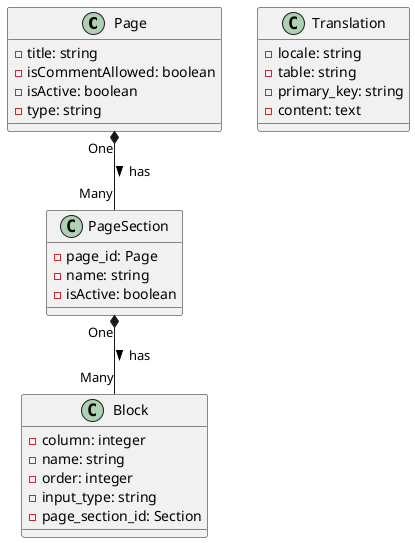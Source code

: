 ' CTRL+SHIFT+X to export
' CTRL+SHIFT+W to preview

@startuml class-diagram

' Entities

class Page {
    - title: string
    - isCommentAllowed: boolean
    - isActive: boolean
    - type: string
}

class PageSection {
    - page_id: Page
    - name: string
    - isActive: boolean
}

class Block {
    - column: integer
    - name: string
    - order: integer
    - input_type: string
    - page_section_id: Section
}

class Translation {
    - locale: string
    - table: string
    - primary_key: string
    - content: text
}

' Relations
Page "One" *-- "Many" PageSection: has >
PageSection "One" *-- "Many" Block: has >


@enduml